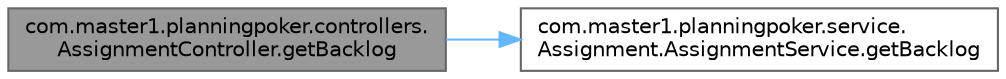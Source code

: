 digraph "com.master1.planningpoker.controllers.AssignmentController.getBacklog"
{
 // LATEX_PDF_SIZE
  bgcolor="transparent";
  edge [fontname=Helvetica,fontsize=10,labelfontname=Helvetica,labelfontsize=10];
  node [fontname=Helvetica,fontsize=10,shape=box,height=0.2,width=0.4];
  rankdir="LR";
  Node1 [id="Node000001",label="com.master1.planningpoker.controllers.\lAssignmentController.getBacklog",height=0.2,width=0.4,color="gray40", fillcolor="grey60", style="filled", fontcolor="black",tooltip="Récupère le backlog des tâches d'un jeu spécifique."];
  Node1 -> Node2 [id="edge1_Node000001_Node000002",color="steelblue1",style="solid",tooltip=" "];
  Node2 [id="Node000002",label="com.master1.planningpoker.service.\lAssignment.AssignmentService.getBacklog",height=0.2,width=0.4,color="grey40", fillcolor="white", style="filled",URL="$classcom_1_1master1_1_1planningpoker_1_1service_1_1_assignment_1_1_assignment_service.html#ab2fea9a35a3f7236e3769defd3661137",tooltip=" "];
}
